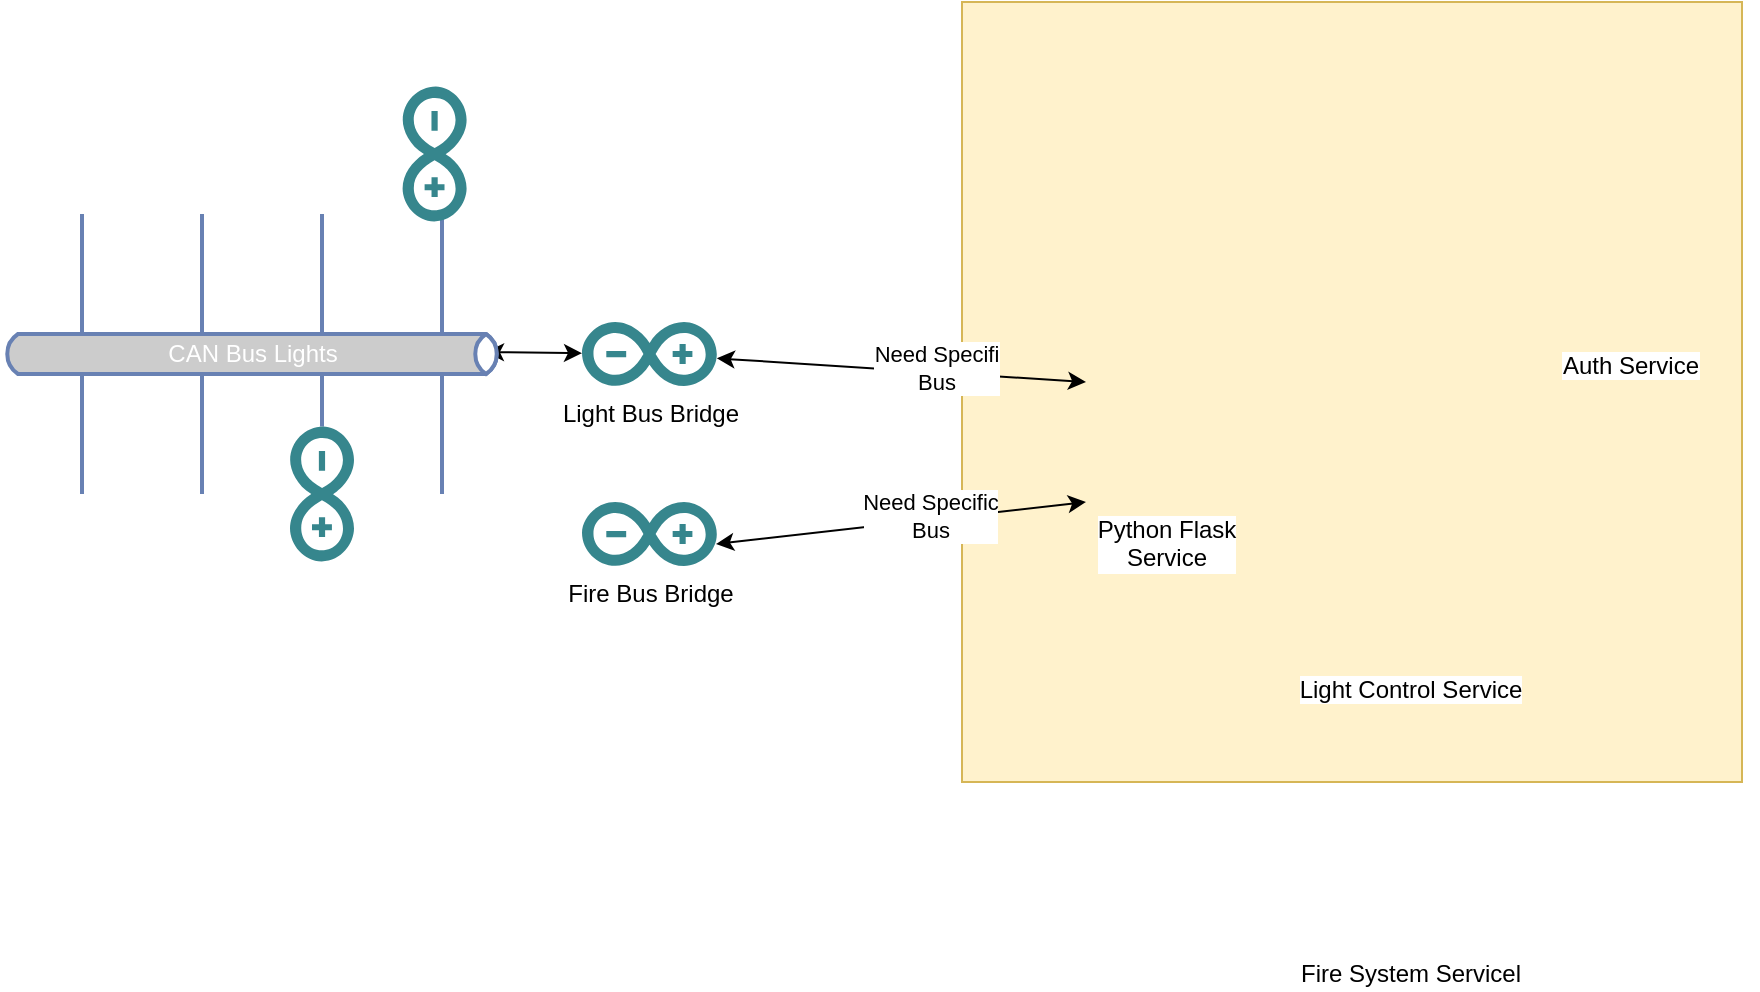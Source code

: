 <mxfile version="14.4.2" type="github">
  <diagram id="dDZ2D7s4tO_t5auYRhyF" name="Page-1">
    <mxGraphModel dx="1494" dy="558" grid="1" gridSize="10" guides="1" tooltips="1" connect="1" arrows="1" fold="1" page="1" pageScale="1" pageWidth="850" pageHeight="1100" math="0" shadow="0">
      <root>
        <mxCell id="0" />
        <mxCell id="1" parent="0" />
        <mxCell id="FkbiFfi5gfxvRpC5khOy-5" value="" style="whiteSpace=wrap;html=1;aspect=fixed;fillColor=#fff2cc;strokeColor=#d6b656;" vertex="1" parent="1">
          <mxGeometry x="380" y="70" width="390" height="390" as="geometry" />
        </mxCell>
        <mxCell id="FkbiFfi5gfxvRpC5khOy-1" value="Light Control Service" style="shape=image;html=1;verticalAlign=top;verticalLabelPosition=bottom;labelBackgroundColor=#ffffff;imageAspect=0;aspect=fixed;image=https://cdn2.iconfinder.com/data/icons/amazon-aws-stencils/100/SDKs_copy_nodeJS-128.png;fillColor=#fff2cc;strokeColor=#d6b656;" vertex="1" parent="1">
          <mxGeometry x="540" y="272" width="128" height="128" as="geometry" />
        </mxCell>
        <mxCell id="FkbiFfi5gfxvRpC5khOy-2" value="Auth Service" style="shape=image;html=1;verticalAlign=top;verticalLabelPosition=bottom;labelBackgroundColor=#ffffff;imageAspect=0;aspect=fixed;image=https://cdn2.iconfinder.com/data/icons/amazon-aws-stencils/100/SDKs_copy_nodeJS-128.png;fillColor=#fff2cc;strokeColor=#d6b656;" vertex="1" parent="1">
          <mxGeometry x="650" y="110" width="128" height="128" as="geometry" />
        </mxCell>
        <mxCell id="FkbiFfi5gfxvRpC5khOy-12" style="rounded=0;orthogonalLoop=1;jettySize=auto;html=1;exitX=0;exitY=1;exitDx=0;exitDy=0;entryX=0.994;entryY=0.656;entryDx=0;entryDy=0;entryPerimeter=0;startArrow=classic;startFill=1;" edge="1" parent="1" source="FkbiFfi5gfxvRpC5khOy-3" target="FkbiFfi5gfxvRpC5khOy-6">
          <mxGeometry relative="1" as="geometry" />
        </mxCell>
        <mxCell id="FkbiFfi5gfxvRpC5khOy-13" value="&lt;div&gt;Need Specific&lt;/div&gt;&lt;div&gt;Bus&lt;br&gt;&lt;/div&gt;" style="edgeLabel;html=1;align=center;verticalAlign=middle;resizable=0;points=[];" vertex="1" connectable="0" parent="FkbiFfi5gfxvRpC5khOy-12">
          <mxGeometry x="-0.159" y="-2" relative="1" as="geometry">
            <mxPoint as="offset" />
          </mxGeometry>
        </mxCell>
        <mxCell id="FkbiFfi5gfxvRpC5khOy-3" value="&lt;div&gt;Python Flask&lt;/div&gt;&lt;div&gt;Service&lt;br&gt;&lt;/div&gt;" style="shape=image;html=1;verticalAlign=top;verticalLabelPosition=bottom;labelBackgroundColor=#ffffff;imageAspect=0;aspect=fixed;image=https://cdn4.iconfinder.com/data/icons/essential-app-1/16/science-flask-chemistry-experiment-lab-128.png;fillColor=#fff2cc;strokeColor=#d6b656;" vertex="1" parent="1">
          <mxGeometry x="442" y="240" width="80" height="80" as="geometry" />
        </mxCell>
        <mxCell id="FkbiFfi5gfxvRpC5khOy-4" value="" style="shape=image;html=1;verticalAlign=top;verticalLabelPosition=bottom;labelBackgroundColor=#ffffff;imageAspect=0;aspect=fixed;image=https://cdn3.iconfinder.com/data/icons/logos-and-brands-adobe/512/272_Raspberry_Pi-128.png;fillColor=#fff2cc;strokeColor=#d6b656;" vertex="1" parent="1">
          <mxGeometry x="400" y="90" width="90" height="90" as="geometry" />
        </mxCell>
        <mxCell id="FkbiFfi5gfxvRpC5khOy-6" value="Fire Bus Bridge" style="dashed=0;outlineConnect=0;html=1;align=center;labelPosition=center;verticalLabelPosition=bottom;verticalAlign=top;shape=mxgraph.weblogos.arduino;fillColor=#36868D;strokeColor=none" vertex="1" parent="1">
          <mxGeometry x="190" y="320" width="67.4" height="32" as="geometry" />
        </mxCell>
        <mxCell id="FkbiFfi5gfxvRpC5khOy-24" style="edgeStyle=none;rounded=0;orthogonalLoop=1;jettySize=auto;html=1;entryX=0.968;entryY=0.45;entryDx=0;entryDy=0;entryPerimeter=0;startArrow=classic;startFill=1;" edge="1" parent="1" source="FkbiFfi5gfxvRpC5khOy-7" target="FkbiFfi5gfxvRpC5khOy-15">
          <mxGeometry relative="1" as="geometry" />
        </mxCell>
        <mxCell id="FkbiFfi5gfxvRpC5khOy-7" value="Light Bus Bridge" style="dashed=0;outlineConnect=0;html=1;align=center;labelPosition=center;verticalLabelPosition=bottom;verticalAlign=top;shape=mxgraph.weblogos.arduino;fillColor=#36868D;strokeColor=none" vertex="1" parent="1">
          <mxGeometry x="190" y="230" width="67.4" height="32" as="geometry" />
        </mxCell>
        <mxCell id="FkbiFfi5gfxvRpC5khOy-9" value="&lt;br&gt;Fire System Servicel" style="shape=image;html=1;verticalAlign=top;verticalLabelPosition=bottom;labelBackgroundColor=#ffffff;imageAspect=0;aspect=fixed;image=https://cdn2.iconfinder.com/data/icons/amazon-aws-stencils/100/SDKs_copy_nodeJS-128.png;fillColor=#fff2cc;strokeColor=#d6b656;" vertex="1" parent="1">
          <mxGeometry x="540" y="400" width="128" height="128" as="geometry" />
        </mxCell>
        <mxCell id="FkbiFfi5gfxvRpC5khOy-11" value="" style="endArrow=classic;html=1;startArrow=classic;startFill=1;entryX=0;entryY=0.25;entryDx=0;entryDy=0;" edge="1" parent="1" source="FkbiFfi5gfxvRpC5khOy-7" target="FkbiFfi5gfxvRpC5khOy-3">
          <mxGeometry width="50" height="50" relative="1" as="geometry">
            <mxPoint x="400" y="340" as="sourcePoint" />
            <mxPoint x="450" y="290" as="targetPoint" />
          </mxGeometry>
        </mxCell>
        <mxCell id="FkbiFfi5gfxvRpC5khOy-14" value="&lt;div&gt;Need Specifi&lt;/div&gt;&lt;div&gt;Bus&lt;br&gt;&lt;/div&gt;" style="edgeLabel;html=1;align=center;verticalAlign=middle;resizable=0;points=[];" vertex="1" connectable="0" parent="FkbiFfi5gfxvRpC5khOy-11">
          <mxGeometry x="0.186" y="2" relative="1" as="geometry">
            <mxPoint as="offset" />
          </mxGeometry>
        </mxCell>
        <mxCell id="FkbiFfi5gfxvRpC5khOy-15" value="CAN Bus Lights" style="html=1;fillColor=#CCCCCC;strokeColor=#6881B3;gradientColor=none;gradientDirection=north;strokeWidth=2;shape=mxgraph.networks.bus;gradientColor=none;gradientDirection=north;fontColor=#ffffff;perimeter=backbonePerimeter;backboneSize=20;" vertex="1" parent="1">
          <mxGeometry x="-100" y="236" width="250" height="20" as="geometry" />
        </mxCell>
        <mxCell id="FkbiFfi5gfxvRpC5khOy-16" value="" style="strokeColor=#6881B3;edgeStyle=none;rounded=0;endArrow=none;html=1;strokeWidth=2;" edge="1" target="FkbiFfi5gfxvRpC5khOy-15" parent="1">
          <mxGeometry relative="1" as="geometry">
            <mxPoint x="-60" y="176" as="sourcePoint" />
          </mxGeometry>
        </mxCell>
        <mxCell id="FkbiFfi5gfxvRpC5khOy-17" value="" style="strokeColor=#6881B3;edgeStyle=none;rounded=0;endArrow=none;html=1;strokeWidth=2;" edge="1" target="FkbiFfi5gfxvRpC5khOy-15" parent="1">
          <mxGeometry relative="1" as="geometry">
            <mxPoint y="176" as="sourcePoint" />
          </mxGeometry>
        </mxCell>
        <mxCell id="FkbiFfi5gfxvRpC5khOy-18" value="" style="strokeColor=#6881B3;edgeStyle=none;rounded=0;endArrow=none;html=1;strokeWidth=2;" edge="1" target="FkbiFfi5gfxvRpC5khOy-15" parent="1">
          <mxGeometry relative="1" as="geometry">
            <mxPoint x="60" y="176" as="sourcePoint" />
          </mxGeometry>
        </mxCell>
        <mxCell id="FkbiFfi5gfxvRpC5khOy-19" value="" style="strokeColor=#6881B3;edgeStyle=none;rounded=0;endArrow=none;html=1;strokeWidth=2;" edge="1" target="FkbiFfi5gfxvRpC5khOy-15" parent="1">
          <mxGeometry relative="1" as="geometry">
            <mxPoint x="120" y="176" as="sourcePoint" />
            <Array as="points">
              <mxPoint x="120" y="210" />
            </Array>
          </mxGeometry>
        </mxCell>
        <mxCell id="FkbiFfi5gfxvRpC5khOy-20" value="" style="strokeColor=#6881B3;edgeStyle=none;rounded=0;endArrow=none;html=1;strokeWidth=2;" edge="1" target="FkbiFfi5gfxvRpC5khOy-15" parent="1">
          <mxGeometry relative="1" as="geometry">
            <mxPoint x="-60" y="316" as="sourcePoint" />
          </mxGeometry>
        </mxCell>
        <mxCell id="FkbiFfi5gfxvRpC5khOy-21" value="" style="strokeColor=#6881B3;edgeStyle=none;rounded=0;endArrow=none;html=1;strokeWidth=2;" edge="1" target="FkbiFfi5gfxvRpC5khOy-15" parent="1">
          <mxGeometry relative="1" as="geometry">
            <mxPoint y="316" as="sourcePoint" />
          </mxGeometry>
        </mxCell>
        <mxCell id="FkbiFfi5gfxvRpC5khOy-22" value="" style="strokeColor=#6881B3;edgeStyle=none;rounded=0;endArrow=none;html=1;strokeWidth=2;" edge="1" target="FkbiFfi5gfxvRpC5khOy-15" parent="1" source="FkbiFfi5gfxvRpC5khOy-26">
          <mxGeometry relative="1" as="geometry">
            <mxPoint x="60" y="316" as="sourcePoint" />
          </mxGeometry>
        </mxCell>
        <mxCell id="FkbiFfi5gfxvRpC5khOy-23" value="" style="strokeColor=#6881B3;edgeStyle=none;rounded=0;endArrow=none;html=1;strokeWidth=2;" edge="1" target="FkbiFfi5gfxvRpC5khOy-15" parent="1">
          <mxGeometry relative="1" as="geometry">
            <mxPoint x="120" y="316" as="sourcePoint" />
          </mxGeometry>
        </mxCell>
        <mxCell id="FkbiFfi5gfxvRpC5khOy-25" value="" style="dashed=0;outlineConnect=0;html=1;align=center;labelPosition=center;verticalLabelPosition=bottom;verticalAlign=top;shape=mxgraph.weblogos.arduino;fillColor=#36868D;strokeColor=none;rotation=90;" vertex="1" parent="1">
          <mxGeometry x="82.6" y="130" width="67.4" height="32" as="geometry" />
        </mxCell>
        <mxCell id="FkbiFfi5gfxvRpC5khOy-26" value="" style="dashed=0;outlineConnect=0;html=1;align=center;labelPosition=center;verticalLabelPosition=bottom;verticalAlign=top;shape=mxgraph.weblogos.arduino;fillColor=#36868D;strokeColor=none;rotation=90;" vertex="1" parent="1">
          <mxGeometry x="26.3" y="300" width="67.4" height="32" as="geometry" />
        </mxCell>
      </root>
    </mxGraphModel>
  </diagram>
</mxfile>

